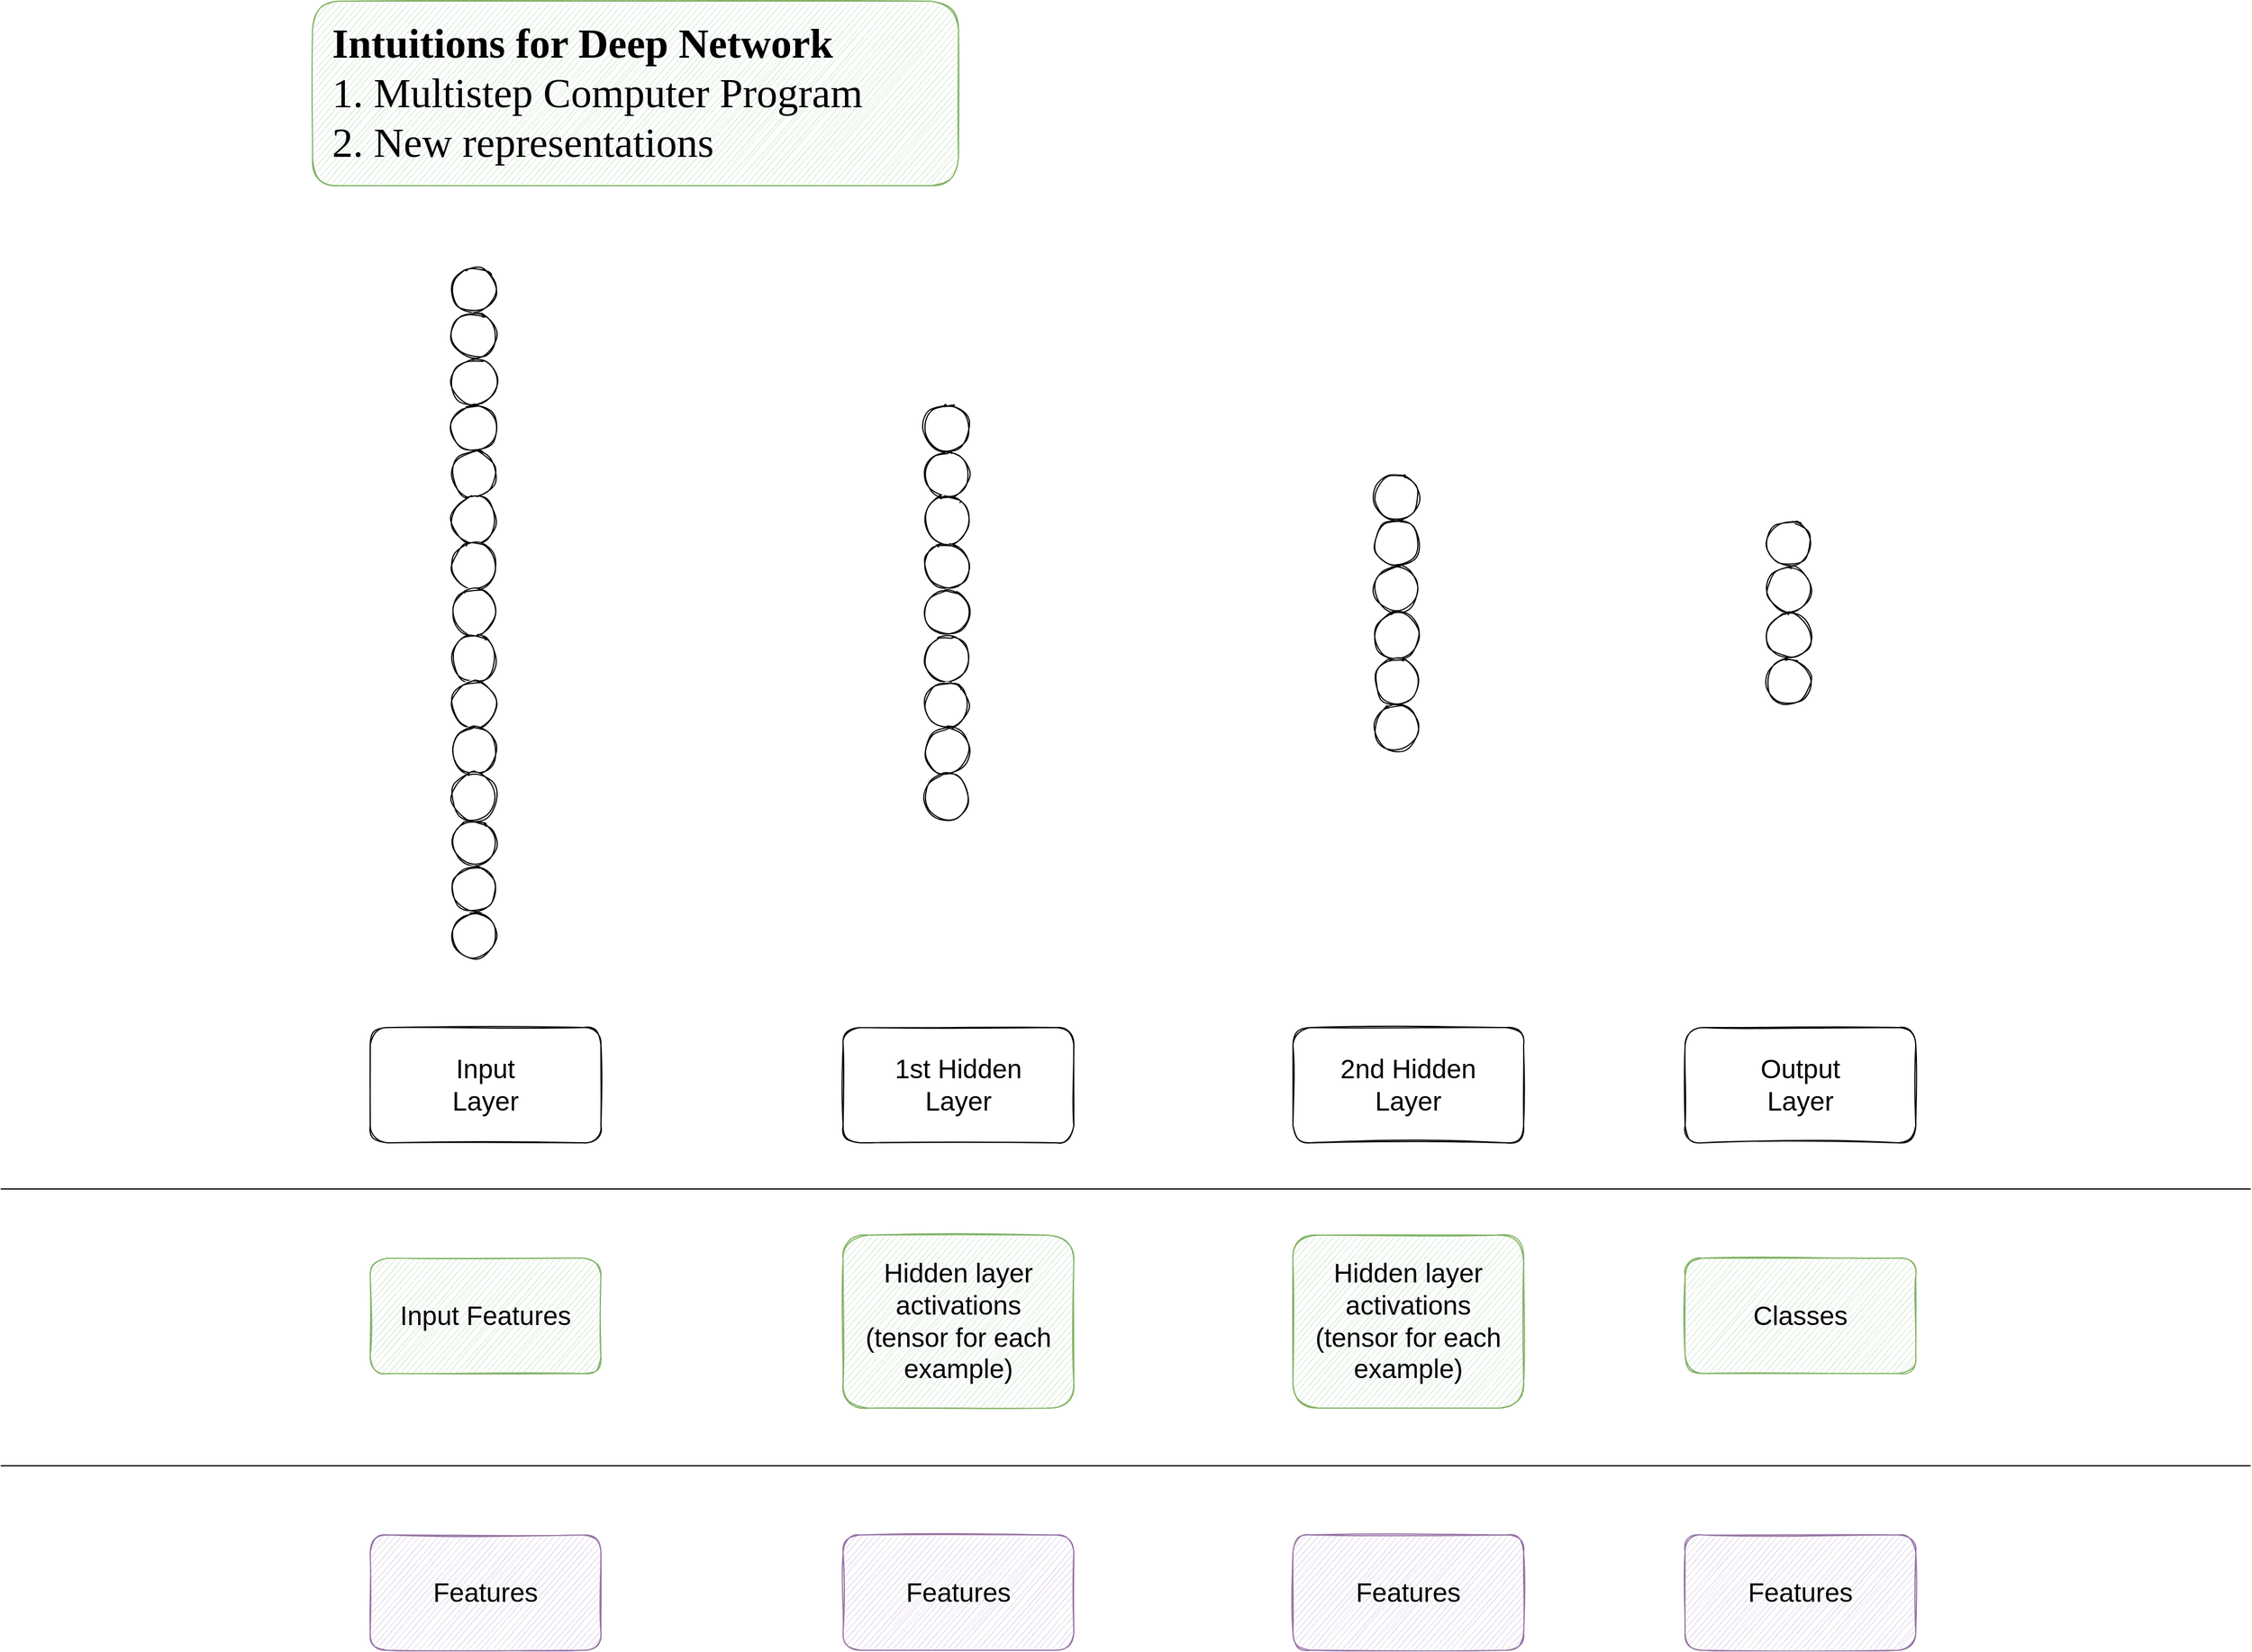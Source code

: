 <mxfile version="14.4.3" type="device"><diagram id="rtL7KAdAeVyrRClAxsEQ" name="Page-1"><mxGraphModel dx="3477" dy="751" grid="1" gridSize="10" guides="1" tooltips="1" connect="1" arrows="1" fold="1" page="0" pageScale="1" pageWidth="1169" pageHeight="827" math="0" shadow="0"><root><mxCell id="0"/><mxCell id="1" parent="0"/><mxCell id="dAf92m6qGlB8HMVNay0y-136" value="" style="ellipse;whiteSpace=wrap;html=1;sketch=1;rounded=1;" parent="1" vertex="1"><mxGeometry x="-40" y="800" width="40" height="40" as="geometry"/></mxCell><mxCell id="dAf92m6qGlB8HMVNay0y-137" value="" style="ellipse;whiteSpace=wrap;html=1;sketch=1;rounded=1;" parent="1" vertex="1"><mxGeometry x="-40" y="840" width="40" height="40" as="geometry"/></mxCell><mxCell id="dAf92m6qGlB8HMVNay0y-138" value="" style="ellipse;whiteSpace=wrap;html=1;sketch=1;rounded=1;" parent="1" vertex="1"><mxGeometry x="-40" y="880" width="40" height="40" as="geometry"/></mxCell><mxCell id="dAf92m6qGlB8HMVNay0y-139" value="" style="ellipse;whiteSpace=wrap;html=1;sketch=1;rounded=1;" parent="1" vertex="1"><mxGeometry x="-40" y="920" width="40" height="40" as="geometry"/></mxCell><mxCell id="dAf92m6qGlB8HMVNay0y-140" value="" style="ellipse;whiteSpace=wrap;html=1;sketch=1;rounded=1;" parent="1" vertex="1"><mxGeometry x="-40" y="960" width="40" height="40" as="geometry"/></mxCell><mxCell id="dAf92m6qGlB8HMVNay0y-141" value="" style="ellipse;whiteSpace=wrap;html=1;sketch=1;rounded=1;" parent="1" vertex="1"><mxGeometry x="-40" y="1000" width="40" height="40" as="geometry"/></mxCell><mxCell id="dAf92m6qGlB8HMVNay0y-142" value="" style="ellipse;whiteSpace=wrap;html=1;sketch=1;rounded=1;" parent="1" vertex="1"><mxGeometry x="-40" y="1040" width="40" height="40" as="geometry"/></mxCell><mxCell id="dAf92m6qGlB8HMVNay0y-143" value="" style="ellipse;whiteSpace=wrap;html=1;sketch=1;rounded=1;" parent="1" vertex="1"><mxGeometry x="-40" y="1080" width="40" height="40" as="geometry"/></mxCell><mxCell id="dAf92m6qGlB8HMVNay0y-144" value="" style="ellipse;whiteSpace=wrap;html=1;sketch=1;rounded=1;" parent="1" vertex="1"><mxGeometry x="-40" y="1120" width="40" height="40" as="geometry"/></mxCell><mxCell id="dAf92m6qGlB8HMVNay0y-145" value="" style="ellipse;whiteSpace=wrap;html=1;sketch=1;rounded=1;" parent="1" vertex="1"><mxGeometry x="-40" y="1160" width="40" height="40" as="geometry"/></mxCell><mxCell id="dAf92m6qGlB8HMVNay0y-146" value="" style="ellipse;whiteSpace=wrap;html=1;sketch=1;rounded=1;" parent="1" vertex="1"><mxGeometry x="-40" y="1200" width="40" height="40" as="geometry"/></mxCell><mxCell id="dAf92m6qGlB8HMVNay0y-159" value="" style="ellipse;whiteSpace=wrap;html=1;sketch=1;rounded=1;" parent="1" vertex="1"><mxGeometry x="370" y="800" width="40" height="40" as="geometry"/></mxCell><mxCell id="dAf92m6qGlB8HMVNay0y-160" value="" style="ellipse;whiteSpace=wrap;html=1;sketch=1;rounded=1;" parent="1" vertex="1"><mxGeometry x="370" y="840" width="40" height="40" as="geometry"/></mxCell><mxCell id="dAf92m6qGlB8HMVNay0y-161" value="" style="ellipse;whiteSpace=wrap;html=1;sketch=1;rounded=1;" parent="1" vertex="1"><mxGeometry x="370" y="880" width="40" height="40" as="geometry"/></mxCell><mxCell id="dAf92m6qGlB8HMVNay0y-162" value="" style="ellipse;whiteSpace=wrap;html=1;sketch=1;rounded=1;" parent="1" vertex="1"><mxGeometry x="370" y="920" width="40" height="40" as="geometry"/></mxCell><mxCell id="dAf92m6qGlB8HMVNay0y-163" value="" style="ellipse;whiteSpace=wrap;html=1;sketch=1;rounded=1;" parent="1" vertex="1"><mxGeometry x="370" y="960" width="40" height="40" as="geometry"/></mxCell><mxCell id="dAf92m6qGlB8HMVNay0y-164" value="" style="ellipse;whiteSpace=wrap;html=1;sketch=1;rounded=1;" parent="1" vertex="1"><mxGeometry x="370" y="1000" width="40" height="40" as="geometry"/></mxCell><mxCell id="dAf92m6qGlB8HMVNay0y-165" value="" style="ellipse;whiteSpace=wrap;html=1;sketch=1;rounded=1;" parent="1" vertex="1"><mxGeometry x="370" y="1040" width="40" height="40" as="geometry"/></mxCell><mxCell id="dAf92m6qGlB8HMVNay0y-166" value="" style="ellipse;whiteSpace=wrap;html=1;sketch=1;rounded=1;" parent="1" vertex="1"><mxGeometry x="370" y="1080" width="40" height="40" as="geometry"/></mxCell><mxCell id="dAf92m6qGlB8HMVNay0y-180" value="" style="ellipse;whiteSpace=wrap;html=1;sketch=1;rounded=1;" parent="1" vertex="1"><mxGeometry x="760" y="820" width="40" height="40" as="geometry"/></mxCell><mxCell id="dAf92m6qGlB8HMVNay0y-181" value="" style="ellipse;whiteSpace=wrap;html=1;sketch=1;rounded=1;" parent="1" vertex="1"><mxGeometry x="760" y="860" width="40" height="40" as="geometry"/></mxCell><mxCell id="dAf92m6qGlB8HMVNay0y-182" value="" style="ellipse;whiteSpace=wrap;html=1;sketch=1;rounded=1;" parent="1" vertex="1"><mxGeometry x="760" y="900" width="40" height="40" as="geometry"/></mxCell><mxCell id="dAf92m6qGlB8HMVNay0y-183" value="" style="ellipse;whiteSpace=wrap;html=1;sketch=1;rounded=1;" parent="1" vertex="1"><mxGeometry x="760" y="940" width="40" height="40" as="geometry"/></mxCell><mxCell id="dAf92m6qGlB8HMVNay0y-184" value="" style="ellipse;whiteSpace=wrap;html=1;sketch=1;rounded=1;" parent="1" vertex="1"><mxGeometry x="760" y="980" width="40" height="40" as="geometry"/></mxCell><mxCell id="dAf92m6qGlB8HMVNay0y-185" value="" style="ellipse;whiteSpace=wrap;html=1;sketch=1;rounded=1;" parent="1" vertex="1"><mxGeometry x="760" y="1020" width="40" height="40" as="geometry"/></mxCell><mxCell id="dAf92m6qGlB8HMVNay0y-202" value="" style="ellipse;whiteSpace=wrap;html=1;sketch=1;rounded=1;" parent="1" vertex="1"><mxGeometry x="1100" y="860" width="40" height="40" as="geometry"/></mxCell><mxCell id="dAf92m6qGlB8HMVNay0y-203" value="" style="ellipse;whiteSpace=wrap;html=1;sketch=1;rounded=1;" parent="1" vertex="1"><mxGeometry x="1100" y="900" width="40" height="40" as="geometry"/></mxCell><mxCell id="dAf92m6qGlB8HMVNay0y-204" value="" style="ellipse;whiteSpace=wrap;html=1;sketch=1;rounded=1;" parent="1" vertex="1"><mxGeometry x="1100" y="940" width="40" height="40" as="geometry"/></mxCell><mxCell id="dAf92m6qGlB8HMVNay0y-205" value="" style="ellipse;whiteSpace=wrap;html=1;sketch=1;rounded=1;" parent="1" vertex="1"><mxGeometry x="1100" y="980" width="40" height="40" as="geometry"/></mxCell><mxCell id="dAf92m6qGlB8HMVNay0y-2517" value="&lt;font style=&quot;font-size: 23px;&quot;&gt;Input Features&lt;br style=&quot;font-size: 23px;&quot;&gt;&lt;/font&gt;" style="whiteSpace=wrap;html=1;fontSize=23;sketch=1;rounded=1;fillColor=#d5e8d4;strokeColor=#82b366;" parent="1" vertex="1"><mxGeometry x="-110" y="1500" width="200" height="100" as="geometry"/></mxCell><mxCell id="dAf92m6qGlB8HMVNay0y-2518" value="&lt;font style=&quot;font-size: 23px;&quot;&gt;Classes&lt;br style=&quot;font-size: 23px;&quot;&gt;&lt;/font&gt;" style="whiteSpace=wrap;html=1;fontSize=23;sketch=1;rounded=1;fillColor=#d5e8d4;strokeColor=#82b366;" parent="1" vertex="1"><mxGeometry x="1030" y="1500" width="200" height="100" as="geometry"/></mxCell><mxCell id="dAf92m6qGlB8HMVNay0y-2520" value="&lt;font style=&quot;font-size: 23px&quot;&gt;Hidden layer activations&lt;br&gt;(tensor for each example)&lt;br style=&quot;font-size: 23px&quot;&gt;&lt;/font&gt;" style="whiteSpace=wrap;html=1;fontSize=23;sketch=1;rounded=1;fillColor=#d5e8d4;strokeColor=#82b366;" parent="1" vertex="1"><mxGeometry x="300" y="1480" width="200" height="150" as="geometry"/></mxCell><mxCell id="dAf92m6qGlB8HMVNay0y-2522" value="" style="endArrow=none;html=1;fontSize=23;sketch=1;curved=1;" parent="1" edge="1"><mxGeometry width="50" height="50" relative="1" as="geometry"><mxPoint x="-430" y="1440" as="sourcePoint"/><mxPoint x="1520" y="1440" as="targetPoint"/></mxGeometry></mxCell><mxCell id="dAf92m6qGlB8HMVNay0y-2530" value="&lt;font style=&quot;font-size: 23px;&quot;&gt;Input&lt;br style=&quot;font-size: 23px;&quot;&gt;Layer&lt;br style=&quot;font-size: 23px;&quot;&gt;&lt;/font&gt;" style="whiteSpace=wrap;html=1;fontSize=23;sketch=1;rounded=1;" parent="1" vertex="1"><mxGeometry x="-110" y="1300" width="200" height="100" as="geometry"/></mxCell><mxCell id="dAf92m6qGlB8HMVNay0y-2531" value="&lt;font style=&quot;font-size: 23px;&quot;&gt;Output&lt;br style=&quot;font-size: 23px;&quot;&gt;Layer&lt;br style=&quot;font-size: 23px;&quot;&gt;&lt;/font&gt;" style="whiteSpace=wrap;html=1;fontSize=23;sketch=1;rounded=1;" parent="1" vertex="1"><mxGeometry x="1030" y="1300" width="200" height="100" as="geometry"/></mxCell><mxCell id="dAf92m6qGlB8HMVNay0y-2532" value="&lt;font style=&quot;font-size: 23px;&quot;&gt;1st Hidden &lt;br style=&quot;font-size: 23px;&quot;&gt;Layer&lt;br style=&quot;font-size: 23px;&quot;&gt;&lt;/font&gt;" style="whiteSpace=wrap;html=1;fontSize=23;sketch=1;rounded=1;" parent="1" vertex="1"><mxGeometry x="300" y="1300" width="200" height="100" as="geometry"/></mxCell><mxCell id="dAf92m6qGlB8HMVNay0y-2533" value="&lt;font style=&quot;font-size: 23px;&quot;&gt;2nd Hidden &lt;br style=&quot;font-size: 23px;&quot;&gt;Layer&lt;br style=&quot;font-size: 23px;&quot;&gt;&lt;/font&gt;" style="whiteSpace=wrap;html=1;fontSize=23;sketch=1;rounded=1;" parent="1" vertex="1"><mxGeometry x="690" y="1300" width="200" height="100" as="geometry"/></mxCell><mxCell id="osPz6IxL2KRXes6RBBJT-3" value="" style="ellipse;whiteSpace=wrap;html=1;sketch=1;rounded=1;" parent="1" vertex="1"><mxGeometry x="-40" y="640" width="40" height="40" as="geometry"/></mxCell><mxCell id="osPz6IxL2KRXes6RBBJT-4" value="" style="ellipse;whiteSpace=wrap;html=1;sketch=1;rounded=1;" parent="1" vertex="1"><mxGeometry x="-40" y="680" width="40" height="40" as="geometry"/></mxCell><mxCell id="osPz6IxL2KRXes6RBBJT-5" value="" style="ellipse;whiteSpace=wrap;html=1;sketch=1;rounded=1;" parent="1" vertex="1"><mxGeometry x="-40" y="720" width="40" height="40" as="geometry"/></mxCell><mxCell id="osPz6IxL2KRXes6RBBJT-6" value="" style="ellipse;whiteSpace=wrap;html=1;sketch=1;rounded=1;" parent="1" vertex="1"><mxGeometry x="-40" y="760" width="40" height="40" as="geometry"/></mxCell><mxCell id="osPz6IxL2KRXes6RBBJT-8" value="" style="ellipse;whiteSpace=wrap;html=1;sketch=1;rounded=1;" parent="1" vertex="1"><mxGeometry x="370" y="760" width="40" height="40" as="geometry"/></mxCell><mxCell id="osPz6IxL2KRXes6RBBJT-9" value="&lt;font style=&quot;font-size: 23px&quot;&gt;Features&lt;br style=&quot;font-size: 23px&quot;&gt;&lt;/font&gt;" style="whiteSpace=wrap;html=1;fontSize=23;sketch=1;rounded=1;fillColor=#e1d5e7;strokeColor=#9673a6;" parent="1" vertex="1"><mxGeometry x="300" y="1740" width="200" height="100" as="geometry"/></mxCell><mxCell id="osPz6IxL2KRXes6RBBJT-10" value="&lt;font style=&quot;font-size: 23px&quot;&gt;Features&lt;br style=&quot;font-size: 23px&quot;&gt;&lt;/font&gt;" style="whiteSpace=wrap;html=1;fontSize=23;sketch=1;rounded=1;fillColor=#e1d5e7;strokeColor=#9673a6;" parent="1" vertex="1"><mxGeometry x="690" y="1740" width="200" height="100" as="geometry"/></mxCell><mxCell id="osPz6IxL2KRXes6RBBJT-11" value="&lt;font style=&quot;font-size: 23px&quot;&gt;Features&lt;br style=&quot;font-size: 23px&quot;&gt;&lt;/font&gt;" style="whiteSpace=wrap;html=1;fontSize=23;sketch=1;rounded=1;fillColor=#e1d5e7;strokeColor=#9673a6;" parent="1" vertex="1"><mxGeometry x="1030" y="1740" width="200" height="100" as="geometry"/></mxCell><mxCell id="osPz6IxL2KRXes6RBBJT-12" value="" style="endArrow=none;html=1;fontSize=23;sketch=1;curved=1;" parent="1" edge="1"><mxGeometry width="50" height="50" relative="1" as="geometry"><mxPoint x="-430" y="1680" as="sourcePoint"/><mxPoint x="1520" y="1680" as="targetPoint"/></mxGeometry></mxCell><mxCell id="osPz6IxL2KRXes6RBBJT-13" value="&lt;font style=&quot;font-size: 23px&quot;&gt;Features&lt;br style=&quot;font-size: 23px&quot;&gt;&lt;/font&gt;" style="whiteSpace=wrap;html=1;fontSize=23;sketch=1;rounded=1;fillColor=#e1d5e7;strokeColor=#9673a6;" parent="1" vertex="1"><mxGeometry x="-110" y="1740" width="200" height="100" as="geometry"/></mxCell><mxCell id="osPz6IxL2KRXes6RBBJT-14" value="&lt;font style=&quot;font-size: 23px&quot;&gt;Hidden layer activations&lt;br&gt;(tensor for each example)&lt;br style=&quot;font-size: 23px&quot;&gt;&lt;/font&gt;" style="whiteSpace=wrap;html=1;fontSize=23;sketch=1;rounded=1;fillColor=#d5e8d4;strokeColor=#82b366;" parent="1" vertex="1"><mxGeometry x="690" y="1480" width="200" height="150" as="geometry"/></mxCell><mxCell id="rmcX1rMXltNcy0rQjwcY-2" value="&lt;font&gt;&lt;font style=&quot;font-size: 36px&quot;&gt;&lt;b&gt;Intuitions for Deep Network&lt;br&gt;&lt;/b&gt;1. Multistep Computer Program&lt;br&gt;2. New representations&lt;/font&gt;&lt;br style=&quot;font-size: 23px&quot;&gt;&lt;/font&gt;" style="whiteSpace=wrap;html=1;fontSize=23;sketch=1;rounded=1;align=left;fontStyle=0;fontFamily=Times New Roman;spacingLeft=15;fillColor=#d5e8d4;strokeColor=#82b366;" vertex="1" parent="1"><mxGeometry x="-160" y="410" width="560" height="160" as="geometry"/></mxCell></root></mxGraphModel></diagram></mxfile>